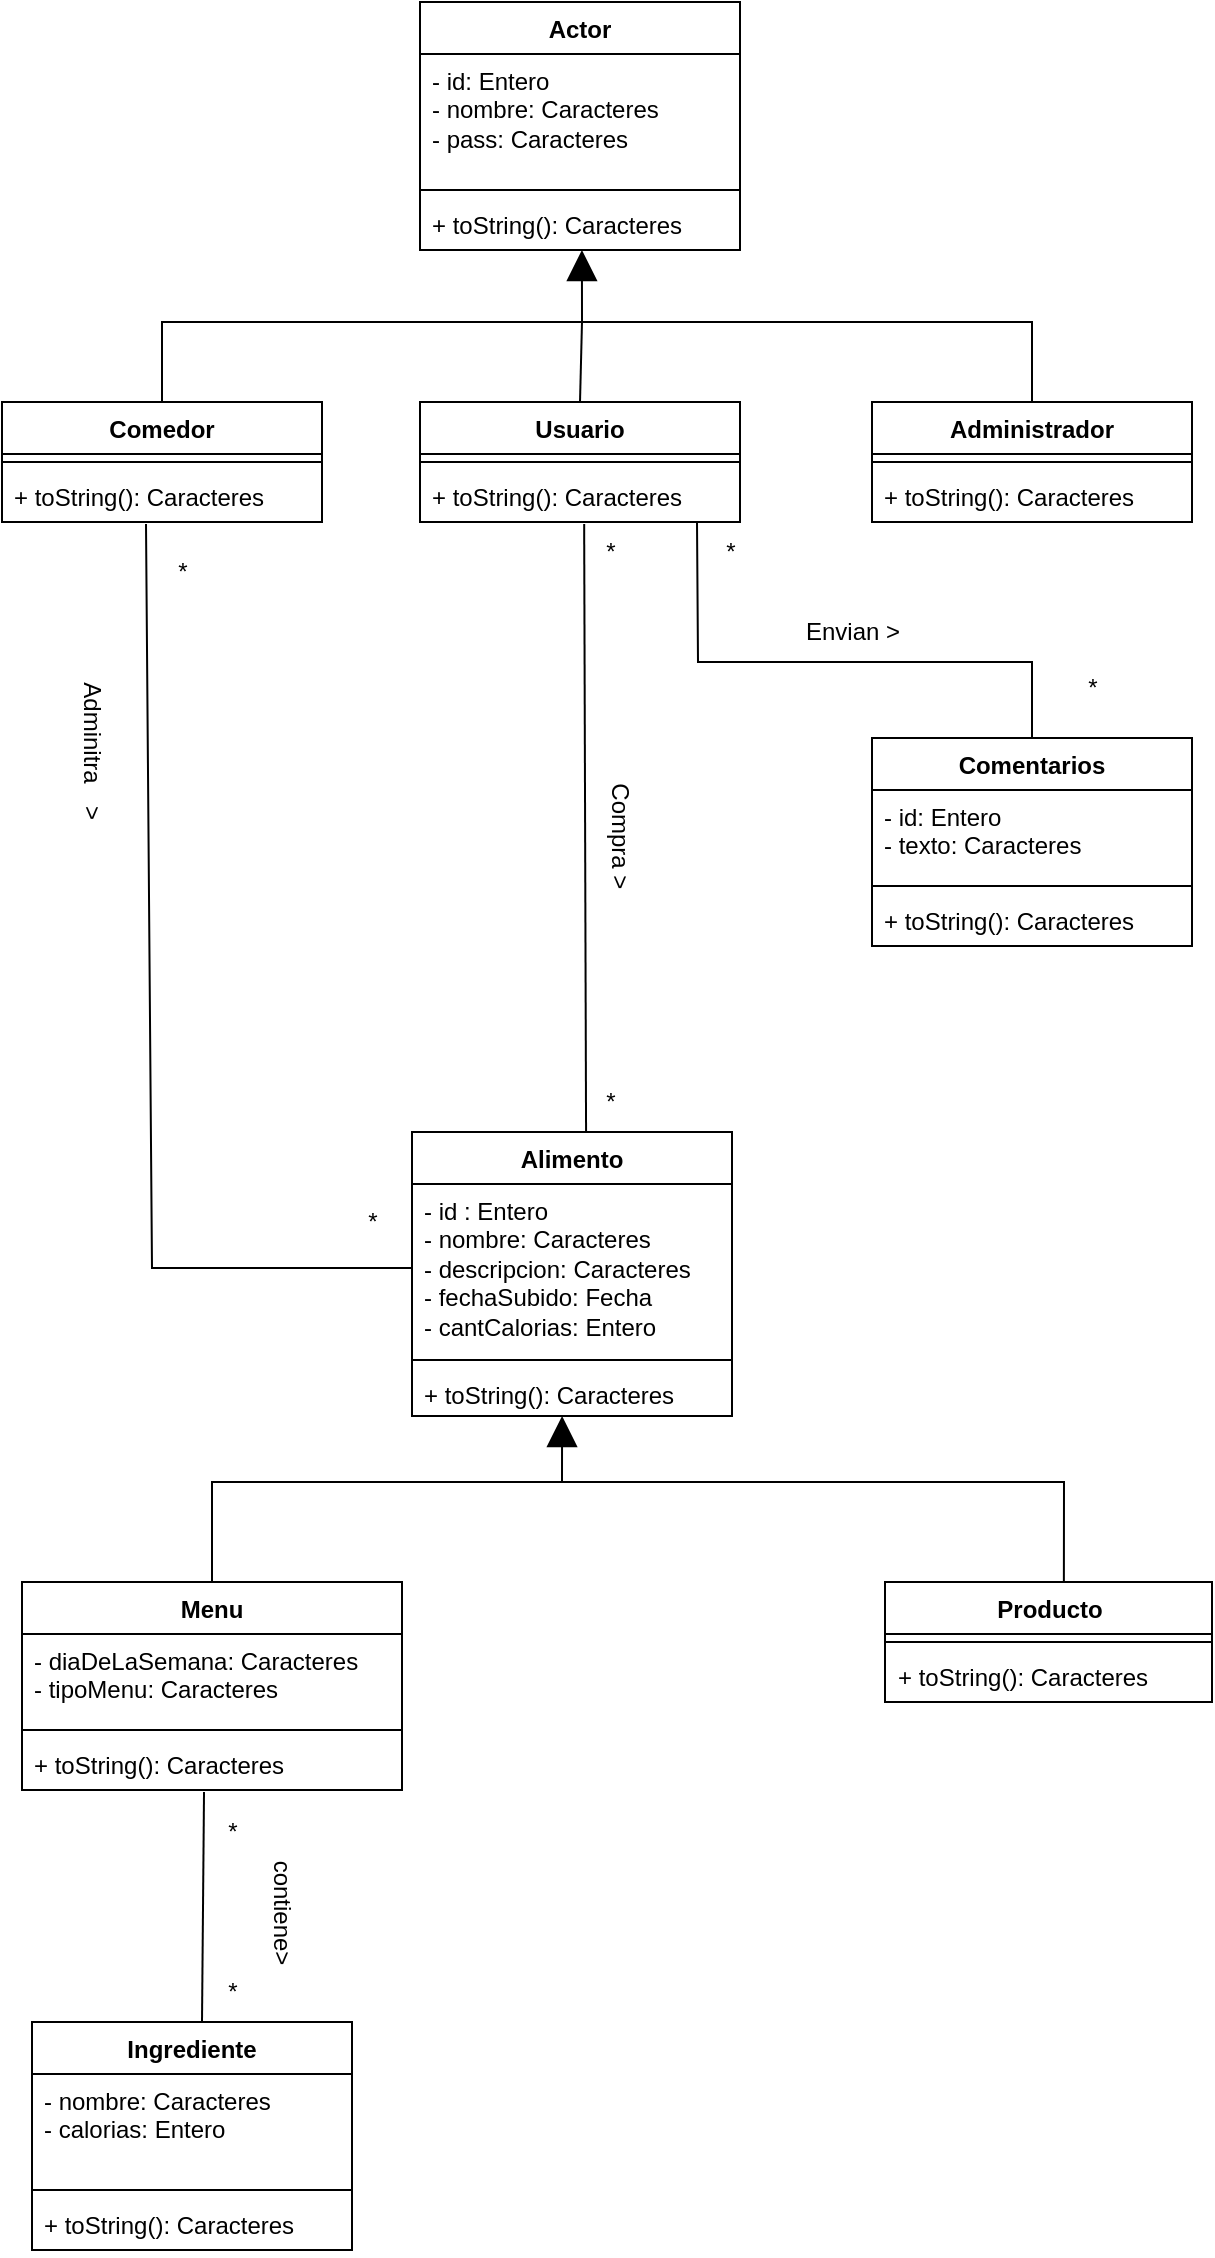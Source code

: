 <mxfile version="21.2.1" type="device">
  <diagram name="Página-1" id="XxciVS2rMFpZvtTDEv5e">
    <mxGraphModel dx="1881" dy="1134" grid="1" gridSize="10" guides="1" tooltips="1" connect="1" arrows="1" fold="1" page="1" pageScale="1" pageWidth="827" pageHeight="1169" math="0" shadow="0">
      <root>
        <mxCell id="0" />
        <mxCell id="1" parent="0" />
        <mxCell id="5HkXAGGxzFwrtoOFA7Eu-1" value="Menu" style="swimlane;fontStyle=1;align=center;verticalAlign=top;childLayout=stackLayout;horizontal=1;startSize=26;horizontalStack=0;resizeParent=1;resizeParentMax=0;resizeLast=0;collapsible=1;marginBottom=0;whiteSpace=wrap;html=1;" vertex="1" parent="1">
          <mxGeometry x="135" y="830" width="190" height="104" as="geometry" />
        </mxCell>
        <mxCell id="5HkXAGGxzFwrtoOFA7Eu-2" value="- diaDeLaSemana: Caracteres&lt;br&gt;- tipoMenu: Caracteres" style="text;strokeColor=none;fillColor=none;align=left;verticalAlign=top;spacingLeft=4;spacingRight=4;overflow=hidden;rotatable=0;points=[[0,0.5],[1,0.5]];portConstraint=eastwest;whiteSpace=wrap;html=1;" vertex="1" parent="5HkXAGGxzFwrtoOFA7Eu-1">
          <mxGeometry y="26" width="190" height="44" as="geometry" />
        </mxCell>
        <mxCell id="5HkXAGGxzFwrtoOFA7Eu-3" value="" style="line;strokeWidth=1;fillColor=none;align=left;verticalAlign=middle;spacingTop=-1;spacingLeft=3;spacingRight=3;rotatable=0;labelPosition=right;points=[];portConstraint=eastwest;strokeColor=inherit;" vertex="1" parent="5HkXAGGxzFwrtoOFA7Eu-1">
          <mxGeometry y="70" width="190" height="8" as="geometry" />
        </mxCell>
        <mxCell id="5HkXAGGxzFwrtoOFA7Eu-4" value="+ toString(): Caracteres" style="text;strokeColor=none;fillColor=none;align=left;verticalAlign=top;spacingLeft=4;spacingRight=4;overflow=hidden;rotatable=0;points=[[0,0.5],[1,0.5]];portConstraint=eastwest;whiteSpace=wrap;html=1;" vertex="1" parent="5HkXAGGxzFwrtoOFA7Eu-1">
          <mxGeometry y="78" width="190" height="26" as="geometry" />
        </mxCell>
        <mxCell id="5HkXAGGxzFwrtoOFA7Eu-5" value="Actor" style="swimlane;fontStyle=1;align=center;verticalAlign=top;childLayout=stackLayout;horizontal=1;startSize=26;horizontalStack=0;resizeParent=1;resizeParentMax=0;resizeLast=0;collapsible=1;marginBottom=0;whiteSpace=wrap;html=1;" vertex="1" parent="1">
          <mxGeometry x="334" y="40" width="160" height="124" as="geometry" />
        </mxCell>
        <mxCell id="5HkXAGGxzFwrtoOFA7Eu-6" value="- id: Entero&lt;br&gt;- nombre: Caracteres&lt;br&gt;- pass: Caracteres" style="text;strokeColor=none;fillColor=none;align=left;verticalAlign=top;spacingLeft=4;spacingRight=4;overflow=hidden;rotatable=0;points=[[0,0.5],[1,0.5]];portConstraint=eastwest;whiteSpace=wrap;html=1;" vertex="1" parent="5HkXAGGxzFwrtoOFA7Eu-5">
          <mxGeometry y="26" width="160" height="64" as="geometry" />
        </mxCell>
        <mxCell id="5HkXAGGxzFwrtoOFA7Eu-7" value="" style="line;strokeWidth=1;fillColor=none;align=left;verticalAlign=middle;spacingTop=-1;spacingLeft=3;spacingRight=3;rotatable=0;labelPosition=right;points=[];portConstraint=eastwest;strokeColor=inherit;" vertex="1" parent="5HkXAGGxzFwrtoOFA7Eu-5">
          <mxGeometry y="90" width="160" height="8" as="geometry" />
        </mxCell>
        <mxCell id="5HkXAGGxzFwrtoOFA7Eu-8" value="+ toString(): Caracteres" style="text;strokeColor=none;fillColor=none;align=left;verticalAlign=top;spacingLeft=4;spacingRight=4;overflow=hidden;rotatable=0;points=[[0,0.5],[1,0.5]];portConstraint=eastwest;whiteSpace=wrap;html=1;" vertex="1" parent="5HkXAGGxzFwrtoOFA7Eu-5">
          <mxGeometry y="98" width="160" height="26" as="geometry" />
        </mxCell>
        <mxCell id="5HkXAGGxzFwrtoOFA7Eu-9" value="" style="endArrow=none;html=1;rounded=0;entryX=0.5;entryY=0;entryDx=0;entryDy=0;exitX=0.479;exitY=1.038;exitDx=0;exitDy=0;exitPerimeter=0;" edge="1" parent="1" source="5HkXAGGxzFwrtoOFA7Eu-4">
          <mxGeometry width="50" height="50" relative="1" as="geometry">
            <mxPoint x="140.0" y="1131.002" as="sourcePoint" />
            <mxPoint x="225" y="1050" as="targetPoint" />
          </mxGeometry>
        </mxCell>
        <mxCell id="5HkXAGGxzFwrtoOFA7Eu-10" value="Ingrediente" style="swimlane;fontStyle=1;align=center;verticalAlign=top;childLayout=stackLayout;horizontal=1;startSize=26;horizontalStack=0;resizeParent=1;resizeParentMax=0;resizeLast=0;collapsible=1;marginBottom=0;whiteSpace=wrap;html=1;" vertex="1" parent="1">
          <mxGeometry x="140.0" y="1050" width="160" height="114" as="geometry" />
        </mxCell>
        <mxCell id="5HkXAGGxzFwrtoOFA7Eu-11" value="- nombre: Caracteres&lt;br&gt;- calorias: Entero" style="text;strokeColor=none;fillColor=none;align=left;verticalAlign=top;spacingLeft=4;spacingRight=4;overflow=hidden;rotatable=0;points=[[0,0.5],[1,0.5]];portConstraint=eastwest;whiteSpace=wrap;html=1;" vertex="1" parent="5HkXAGGxzFwrtoOFA7Eu-10">
          <mxGeometry y="26" width="160" height="54" as="geometry" />
        </mxCell>
        <mxCell id="5HkXAGGxzFwrtoOFA7Eu-12" value="" style="line;strokeWidth=1;fillColor=none;align=left;verticalAlign=middle;spacingTop=-1;spacingLeft=3;spacingRight=3;rotatable=0;labelPosition=right;points=[];portConstraint=eastwest;strokeColor=inherit;" vertex="1" parent="5HkXAGGxzFwrtoOFA7Eu-10">
          <mxGeometry y="80" width="160" height="8" as="geometry" />
        </mxCell>
        <mxCell id="5HkXAGGxzFwrtoOFA7Eu-13" value="+ toString(): Caracteres" style="text;strokeColor=none;fillColor=none;align=left;verticalAlign=top;spacingLeft=4;spacingRight=4;overflow=hidden;rotatable=0;points=[[0,0.5],[1,0.5]];portConstraint=eastwest;whiteSpace=wrap;html=1;" vertex="1" parent="5HkXAGGxzFwrtoOFA7Eu-10">
          <mxGeometry y="88" width="160" height="26" as="geometry" />
        </mxCell>
        <mxCell id="5HkXAGGxzFwrtoOFA7Eu-14" value="contiene&amp;gt;" style="text;html=1;align=center;verticalAlign=middle;resizable=0;points=[];autosize=1;strokeColor=none;fillColor=none;rotation=90;" vertex="1" parent="1">
          <mxGeometry x="225.0" y="980" width="80" height="30" as="geometry" />
        </mxCell>
        <mxCell id="5HkXAGGxzFwrtoOFA7Eu-15" value="*" style="text;html=1;align=center;verticalAlign=middle;resizable=0;points=[];autosize=1;strokeColor=none;fillColor=none;" vertex="1" parent="1">
          <mxGeometry x="225" y="1020" width="30" height="30" as="geometry" />
        </mxCell>
        <mxCell id="5HkXAGGxzFwrtoOFA7Eu-16" value="*" style="text;html=1;align=center;verticalAlign=middle;resizable=0;points=[];autosize=1;strokeColor=none;fillColor=none;" vertex="1" parent="1">
          <mxGeometry x="225.0" y="940" width="30" height="30" as="geometry" />
        </mxCell>
        <mxCell id="5HkXAGGxzFwrtoOFA7Eu-17" value="" style="endArrow=block;html=1;rounded=0;entryX=0.506;entryY=1;entryDx=0;entryDy=0;entryPerimeter=0;exitX=0.5;exitY=0;exitDx=0;exitDy=0;startArrow=none;startFill=0;endFill=1;endSize=13;" edge="1" parent="1" source="5HkXAGGxzFwrtoOFA7Eu-18" target="5HkXAGGxzFwrtoOFA7Eu-8">
          <mxGeometry width="50" height="50" relative="1" as="geometry">
            <mxPoint x="415" y="240" as="sourcePoint" />
            <mxPoint x="423.5" y="250" as="targetPoint" />
            <Array as="points">
              <mxPoint x="205" y="200" />
              <mxPoint x="415" y="200" />
            </Array>
          </mxGeometry>
        </mxCell>
        <mxCell id="5HkXAGGxzFwrtoOFA7Eu-18" value="Comedor" style="swimlane;fontStyle=1;align=center;verticalAlign=top;childLayout=stackLayout;horizontal=1;startSize=26;horizontalStack=0;resizeParent=1;resizeParentMax=0;resizeLast=0;collapsible=1;marginBottom=0;whiteSpace=wrap;html=1;" vertex="1" parent="1">
          <mxGeometry x="125" y="240" width="160" height="60" as="geometry" />
        </mxCell>
        <mxCell id="5HkXAGGxzFwrtoOFA7Eu-20" value="" style="line;strokeWidth=1;fillColor=none;align=left;verticalAlign=middle;spacingTop=-1;spacingLeft=3;spacingRight=3;rotatable=0;labelPosition=right;points=[];portConstraint=eastwest;strokeColor=inherit;" vertex="1" parent="5HkXAGGxzFwrtoOFA7Eu-18">
          <mxGeometry y="26" width="160" height="8" as="geometry" />
        </mxCell>
        <mxCell id="5HkXAGGxzFwrtoOFA7Eu-21" value="+ toString(): Caracteres" style="text;strokeColor=none;fillColor=none;align=left;verticalAlign=top;spacingLeft=4;spacingRight=4;overflow=hidden;rotatable=0;points=[[0,0.5],[1,0.5]];portConstraint=eastwest;whiteSpace=wrap;html=1;" vertex="1" parent="5HkXAGGxzFwrtoOFA7Eu-18">
          <mxGeometry y="34" width="160" height="26" as="geometry" />
        </mxCell>
        <mxCell id="5HkXAGGxzFwrtoOFA7Eu-22" value="Usuario" style="swimlane;fontStyle=1;align=center;verticalAlign=top;childLayout=stackLayout;horizontal=1;startSize=26;horizontalStack=0;resizeParent=1;resizeParentMax=0;resizeLast=0;collapsible=1;marginBottom=0;whiteSpace=wrap;html=1;" vertex="1" parent="1">
          <mxGeometry x="334" y="240" width="160" height="60" as="geometry" />
        </mxCell>
        <mxCell id="5HkXAGGxzFwrtoOFA7Eu-24" value="" style="line;strokeWidth=1;fillColor=none;align=left;verticalAlign=middle;spacingTop=-1;spacingLeft=3;spacingRight=3;rotatable=0;labelPosition=right;points=[];portConstraint=eastwest;strokeColor=inherit;" vertex="1" parent="5HkXAGGxzFwrtoOFA7Eu-22">
          <mxGeometry y="26" width="160" height="8" as="geometry" />
        </mxCell>
        <mxCell id="5HkXAGGxzFwrtoOFA7Eu-25" value="+ toString(): Caracteres" style="text;strokeColor=none;fillColor=none;align=left;verticalAlign=top;spacingLeft=4;spacingRight=4;overflow=hidden;rotatable=0;points=[[0,0.5],[1,0.5]];portConstraint=eastwest;whiteSpace=wrap;html=1;" vertex="1" parent="5HkXAGGxzFwrtoOFA7Eu-22">
          <mxGeometry y="34" width="160" height="26" as="geometry" />
        </mxCell>
        <mxCell id="5HkXAGGxzFwrtoOFA7Eu-26" value="Administrador" style="swimlane;fontStyle=1;align=center;verticalAlign=top;childLayout=stackLayout;horizontal=1;startSize=26;horizontalStack=0;resizeParent=1;resizeParentMax=0;resizeLast=0;collapsible=1;marginBottom=0;whiteSpace=wrap;html=1;" vertex="1" parent="1">
          <mxGeometry x="560" y="240" width="160" height="60" as="geometry" />
        </mxCell>
        <mxCell id="5HkXAGGxzFwrtoOFA7Eu-28" value="" style="line;strokeWidth=1;fillColor=none;align=left;verticalAlign=middle;spacingTop=-1;spacingLeft=3;spacingRight=3;rotatable=0;labelPosition=right;points=[];portConstraint=eastwest;strokeColor=inherit;" vertex="1" parent="5HkXAGGxzFwrtoOFA7Eu-26">
          <mxGeometry y="26" width="160" height="8" as="geometry" />
        </mxCell>
        <mxCell id="5HkXAGGxzFwrtoOFA7Eu-29" value="+ toString(): Caracteres" style="text;strokeColor=none;fillColor=none;align=left;verticalAlign=top;spacingLeft=4;spacingRight=4;overflow=hidden;rotatable=0;points=[[0,0.5],[1,0.5]];portConstraint=eastwest;whiteSpace=wrap;html=1;" vertex="1" parent="5HkXAGGxzFwrtoOFA7Eu-26">
          <mxGeometry y="34" width="160" height="26" as="geometry" />
        </mxCell>
        <mxCell id="5HkXAGGxzFwrtoOFA7Eu-30" value="" style="endArrow=none;html=1;rounded=0;entryX=0.5;entryY=0;entryDx=0;entryDy=0;" edge="1" parent="1" target="5HkXAGGxzFwrtoOFA7Eu-26">
          <mxGeometry width="50" height="50" relative="1" as="geometry">
            <mxPoint x="414" y="200" as="sourcePoint" />
            <mxPoint x="464" y="150" as="targetPoint" />
            <Array as="points">
              <mxPoint x="640" y="200" />
            </Array>
          </mxGeometry>
        </mxCell>
        <mxCell id="5HkXAGGxzFwrtoOFA7Eu-31" value="" style="endArrow=none;html=1;rounded=0;exitX=0.5;exitY=0;exitDx=0;exitDy=0;" edge="1" parent="1" source="5HkXAGGxzFwrtoOFA7Eu-22">
          <mxGeometry width="50" height="50" relative="1" as="geometry">
            <mxPoint x="365" y="250" as="sourcePoint" />
            <mxPoint x="415" y="200" as="targetPoint" />
          </mxGeometry>
        </mxCell>
        <mxCell id="5HkXAGGxzFwrtoOFA7Eu-32" value="" style="endArrow=none;html=1;rounded=0;entryX=0.45;entryY=1.038;entryDx=0;entryDy=0;entryPerimeter=0;exitX=0;exitY=0.5;exitDx=0;exitDy=0;" edge="1" parent="1" source="5HkXAGGxzFwrtoOFA7Eu-74" target="5HkXAGGxzFwrtoOFA7Eu-21">
          <mxGeometry width="50" height="50" relative="1" as="geometry">
            <mxPoint x="197" y="580" as="sourcePoint" />
            <mxPoint x="197" y="320" as="targetPoint" />
            <Array as="points">
              <mxPoint x="200" y="673" />
            </Array>
          </mxGeometry>
        </mxCell>
        <mxCell id="5HkXAGGxzFwrtoOFA7Eu-34" value="*" style="text;html=1;align=center;verticalAlign=middle;resizable=0;points=[];autosize=1;strokeColor=none;fillColor=none;" vertex="1" parent="1">
          <mxGeometry x="200" y="310" width="30" height="30" as="geometry" />
        </mxCell>
        <mxCell id="5HkXAGGxzFwrtoOFA7Eu-35" value="*" style="text;html=1;align=center;verticalAlign=middle;resizable=0;points=[];autosize=1;strokeColor=none;fillColor=none;" vertex="1" parent="1">
          <mxGeometry x="295" y="635" width="30" height="30" as="geometry" />
        </mxCell>
        <mxCell id="5HkXAGGxzFwrtoOFA7Eu-36" value="Adminitra" style="text;html=1;align=center;verticalAlign=middle;resizable=0;points=[];autosize=1;strokeColor=none;fillColor=none;rotation=90;" vertex="1" parent="1">
          <mxGeometry x="135" y="390" width="70" height="30" as="geometry" />
        </mxCell>
        <mxCell id="5HkXAGGxzFwrtoOFA7Eu-37" value="&amp;gt;" style="text;html=1;align=center;verticalAlign=middle;resizable=0;points=[];autosize=1;strokeColor=none;fillColor=none;rotation=90;" vertex="1" parent="1">
          <mxGeometry x="155" y="430" width="30" height="30" as="geometry" />
        </mxCell>
        <mxCell id="5HkXAGGxzFwrtoOFA7Eu-43" value="" style="endArrow=none;html=1;rounded=0;entryX=0.513;entryY=1.038;entryDx=0;entryDy=0;entryPerimeter=0;exitX=0.544;exitY=0.007;exitDx=0;exitDy=0;exitPerimeter=0;" edge="1" parent="1" source="5HkXAGGxzFwrtoOFA7Eu-73" target="5HkXAGGxzFwrtoOFA7Eu-25">
          <mxGeometry width="50" height="50" relative="1" as="geometry">
            <mxPoint x="416" y="500" as="sourcePoint" />
            <mxPoint x="420" y="326" as="targetPoint" />
          </mxGeometry>
        </mxCell>
        <mxCell id="5HkXAGGxzFwrtoOFA7Eu-47" value="*" style="text;html=1;align=center;verticalAlign=middle;resizable=0;points=[];autosize=1;strokeColor=none;fillColor=none;" vertex="1" parent="1">
          <mxGeometry x="414" y="575" width="30" height="30" as="geometry" />
        </mxCell>
        <mxCell id="5HkXAGGxzFwrtoOFA7Eu-53" value="Comentarios" style="swimlane;fontStyle=1;align=center;verticalAlign=top;childLayout=stackLayout;horizontal=1;startSize=26;horizontalStack=0;resizeParent=1;resizeParentMax=0;resizeLast=0;collapsible=1;marginBottom=0;whiteSpace=wrap;html=1;" vertex="1" parent="1">
          <mxGeometry x="560" y="408" width="160" height="104" as="geometry" />
        </mxCell>
        <mxCell id="5HkXAGGxzFwrtoOFA7Eu-54" value="- id: Entero&lt;br&gt;- texto: Caracteres" style="text;strokeColor=none;fillColor=none;align=left;verticalAlign=top;spacingLeft=4;spacingRight=4;overflow=hidden;rotatable=0;points=[[0,0.5],[1,0.5]];portConstraint=eastwest;whiteSpace=wrap;html=1;" vertex="1" parent="5HkXAGGxzFwrtoOFA7Eu-53">
          <mxGeometry y="26" width="160" height="44" as="geometry" />
        </mxCell>
        <mxCell id="5HkXAGGxzFwrtoOFA7Eu-55" value="" style="line;strokeWidth=1;fillColor=none;align=left;verticalAlign=middle;spacingTop=-1;spacingLeft=3;spacingRight=3;rotatable=0;labelPosition=right;points=[];portConstraint=eastwest;strokeColor=inherit;" vertex="1" parent="5HkXAGGxzFwrtoOFA7Eu-53">
          <mxGeometry y="70" width="160" height="8" as="geometry" />
        </mxCell>
        <mxCell id="5HkXAGGxzFwrtoOFA7Eu-56" value="+ toString(): Caracteres" style="text;strokeColor=none;fillColor=none;align=left;verticalAlign=top;spacingLeft=4;spacingRight=4;overflow=hidden;rotatable=0;points=[[0,0.5],[1,0.5]];portConstraint=eastwest;whiteSpace=wrap;html=1;" vertex="1" parent="5HkXAGGxzFwrtoOFA7Eu-53">
          <mxGeometry y="78" width="160" height="26" as="geometry" />
        </mxCell>
        <mxCell id="5HkXAGGxzFwrtoOFA7Eu-57" value="" style="endArrow=none;html=1;rounded=0;exitX=0.5;exitY=0;exitDx=0;exitDy=0;" edge="1" parent="1" source="5HkXAGGxzFwrtoOFA7Eu-53">
          <mxGeometry width="50" height="50" relative="1" as="geometry">
            <mxPoint x="422.5" y="350" as="sourcePoint" />
            <mxPoint x="472.5" y="300" as="targetPoint" />
            <Array as="points">
              <mxPoint x="640" y="370" />
              <mxPoint x="473" y="370" />
            </Array>
          </mxGeometry>
        </mxCell>
        <mxCell id="5HkXAGGxzFwrtoOFA7Eu-58" value="*" style="text;html=1;align=center;verticalAlign=middle;resizable=0;points=[];autosize=1;strokeColor=none;fillColor=none;" vertex="1" parent="1">
          <mxGeometry x="474" y="300" width="30" height="30" as="geometry" />
        </mxCell>
        <mxCell id="5HkXAGGxzFwrtoOFA7Eu-59" value="*" style="text;html=1;align=center;verticalAlign=middle;resizable=0;points=[];autosize=1;strokeColor=none;fillColor=none;" vertex="1" parent="1">
          <mxGeometry x="655" y="368" width="30" height="30" as="geometry" />
        </mxCell>
        <mxCell id="5HkXAGGxzFwrtoOFA7Eu-60" value="Envian &amp;gt;" style="text;html=1;align=center;verticalAlign=middle;resizable=0;points=[];autosize=1;strokeColor=none;fillColor=none;" vertex="1" parent="1">
          <mxGeometry x="515" y="340" width="70" height="30" as="geometry" />
        </mxCell>
        <mxCell id="5HkXAGGxzFwrtoOFA7Eu-64" value="" style="endArrow=block;html=1;rounded=0;endFill=1;endSize=13;entryX=0.469;entryY=1;entryDx=0;entryDy=0;entryPerimeter=0;exitX=0.547;exitY=0;exitDx=0;exitDy=0;exitPerimeter=0;" edge="1" parent="1" source="5HkXAGGxzFwrtoOFA7Eu-65" target="5HkXAGGxzFwrtoOFA7Eu-76">
          <mxGeometry width="50" height="50" relative="1" as="geometry">
            <mxPoint x="650" y="800" as="sourcePoint" />
            <mxPoint x="404" y="720" as="targetPoint" />
            <Array as="points">
              <mxPoint x="656" y="780" />
              <mxPoint x="405" y="780" />
            </Array>
          </mxGeometry>
        </mxCell>
        <mxCell id="5HkXAGGxzFwrtoOFA7Eu-65" value="Producto" style="swimlane;fontStyle=1;align=center;verticalAlign=top;childLayout=stackLayout;horizontal=1;startSize=26;horizontalStack=0;resizeParent=1;resizeParentMax=0;resizeLast=0;collapsible=1;marginBottom=0;whiteSpace=wrap;html=1;" vertex="1" parent="1">
          <mxGeometry x="566.5" y="830" width="163.5" height="60" as="geometry" />
        </mxCell>
        <mxCell id="5HkXAGGxzFwrtoOFA7Eu-67" value="" style="line;strokeWidth=1;fillColor=none;align=left;verticalAlign=middle;spacingTop=-1;spacingLeft=3;spacingRight=3;rotatable=0;labelPosition=right;points=[];portConstraint=eastwest;strokeColor=inherit;" vertex="1" parent="5HkXAGGxzFwrtoOFA7Eu-65">
          <mxGeometry y="26" width="163.5" height="8" as="geometry" />
        </mxCell>
        <mxCell id="5HkXAGGxzFwrtoOFA7Eu-68" value="+ toString(): Caracteres" style="text;strokeColor=none;fillColor=none;align=left;verticalAlign=top;spacingLeft=4;spacingRight=4;overflow=hidden;rotatable=0;points=[[0,0.5],[1,0.5]];portConstraint=eastwest;whiteSpace=wrap;html=1;" vertex="1" parent="5HkXAGGxzFwrtoOFA7Eu-65">
          <mxGeometry y="34" width="163.5" height="26" as="geometry" />
        </mxCell>
        <mxCell id="5HkXAGGxzFwrtoOFA7Eu-72" value="&amp;nbsp;Compra &amp;gt;" style="text;html=1;align=center;verticalAlign=middle;resizable=0;points=[];autosize=1;strokeColor=none;fillColor=none;rotation=90;" vertex="1" parent="1">
          <mxGeometry x="394" y="440" width="80" height="30" as="geometry" />
        </mxCell>
        <mxCell id="5HkXAGGxzFwrtoOFA7Eu-73" value="Alimento" style="swimlane;fontStyle=1;align=center;verticalAlign=top;childLayout=stackLayout;horizontal=1;startSize=26;horizontalStack=0;resizeParent=1;resizeParentMax=0;resizeLast=0;collapsible=1;marginBottom=0;whiteSpace=wrap;html=1;" vertex="1" parent="1">
          <mxGeometry x="330" y="605" width="160" height="142" as="geometry" />
        </mxCell>
        <mxCell id="5HkXAGGxzFwrtoOFA7Eu-74" value="- id : Entero&lt;br&gt;- nombre: Caracteres&lt;br style=&quot;border-color: var(--border-color);&quot;&gt;- descripcion: Caracteres&lt;br&gt;- fechaSubido: Fecha&lt;br&gt;- cantCalorias: Entero" style="text;strokeColor=none;fillColor=none;align=left;verticalAlign=top;spacingLeft=4;spacingRight=4;overflow=hidden;rotatable=0;points=[[0,0.5],[1,0.5]];portConstraint=eastwest;whiteSpace=wrap;html=1;" vertex="1" parent="5HkXAGGxzFwrtoOFA7Eu-73">
          <mxGeometry y="26" width="160" height="84" as="geometry" />
        </mxCell>
        <mxCell id="5HkXAGGxzFwrtoOFA7Eu-75" value="" style="line;strokeWidth=1;fillColor=none;align=left;verticalAlign=middle;spacingTop=-1;spacingLeft=3;spacingRight=3;rotatable=0;labelPosition=right;points=[];portConstraint=eastwest;strokeColor=inherit;" vertex="1" parent="5HkXAGGxzFwrtoOFA7Eu-73">
          <mxGeometry y="110" width="160" height="8" as="geometry" />
        </mxCell>
        <mxCell id="5HkXAGGxzFwrtoOFA7Eu-76" value="+ toString(): Caracteres" style="text;strokeColor=none;fillColor=none;align=left;verticalAlign=top;spacingLeft=4;spacingRight=4;overflow=hidden;rotatable=0;points=[[0,0.5],[1,0.5]];portConstraint=eastwest;whiteSpace=wrap;html=1;" vertex="1" parent="5HkXAGGxzFwrtoOFA7Eu-73">
          <mxGeometry y="118" width="160" height="24" as="geometry" />
        </mxCell>
        <mxCell id="5HkXAGGxzFwrtoOFA7Eu-80" value="" style="endArrow=none;html=1;rounded=0;exitX=0.5;exitY=0;exitDx=0;exitDy=0;" edge="1" parent="1" source="5HkXAGGxzFwrtoOFA7Eu-1">
          <mxGeometry width="50" height="50" relative="1" as="geometry">
            <mxPoint x="355" y="810" as="sourcePoint" />
            <mxPoint x="405" y="780" as="targetPoint" />
            <Array as="points">
              <mxPoint x="230" y="780" />
            </Array>
          </mxGeometry>
        </mxCell>
        <mxCell id="5HkXAGGxzFwrtoOFA7Eu-81" value="*" style="text;html=1;align=center;verticalAlign=middle;resizable=0;points=[];autosize=1;strokeColor=none;fillColor=none;" vertex="1" parent="1">
          <mxGeometry x="414" y="300" width="30" height="30" as="geometry" />
        </mxCell>
      </root>
    </mxGraphModel>
  </diagram>
</mxfile>
